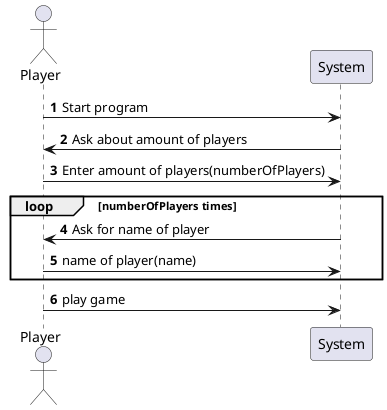 @startuml
'https://plantuml.com/sequence-diagram

autonumber
actor Player
Player -> System: Start program
Player <- System: Ask about amount of players
Player -> System: Enter amount of players(numberOfPlayers)
      loop numberOfPlayers times
Player <-System: Ask for name of player
Player-> System: name of player(name)
end
Player -> System: play game








@enduml